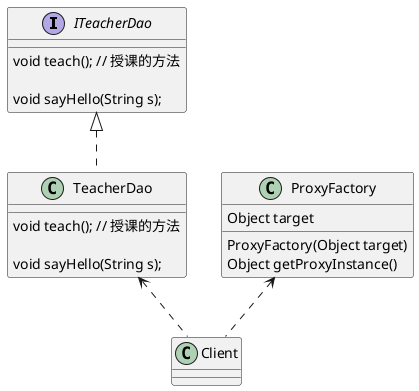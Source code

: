 @startuml
'https://plantuml.com/class-diagram

interface ITeacherDao {

    void teach(); // 授课的方法

    void sayHello(String s);
}


class TeacherDao{

    void teach(); // 授课的方法

    void sayHello(String s);
}

class ProxyFactory{
    Object target
    ProxyFactory(Object target)
    Object getProxyInstance()
}

class Client

ITeacherDao <|.. TeacherDao

TeacherDao <.. Client
ProxyFactory <.. Client


@enduml